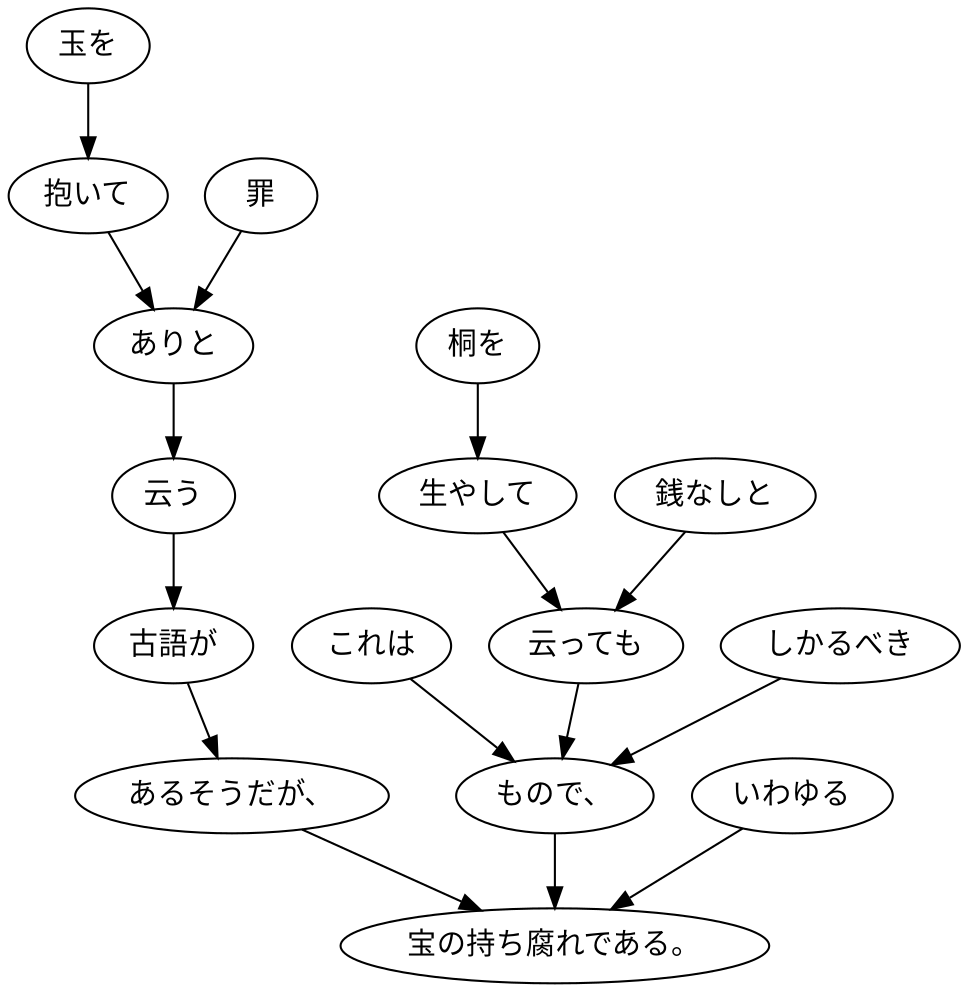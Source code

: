 digraph graph4685 {
	node0 [label="玉を"];
	node1 [label="抱いて"];
	node2 [label="罪"];
	node3 [label="ありと"];
	node4 [label="云う"];
	node5 [label="古語が"];
	node6 [label="あるそうだが、"];
	node7 [label="これは"];
	node8 [label="桐を"];
	node9 [label="生やして"];
	node10 [label="銭なしと"];
	node11 [label="云っても"];
	node12 [label="しかるべき"];
	node13 [label="もので、"];
	node14 [label="いわゆる"];
	node15 [label="宝の持ち腐れである。"];
	node0 -> node1;
	node1 -> node3;
	node2 -> node3;
	node3 -> node4;
	node4 -> node5;
	node5 -> node6;
	node6 -> node15;
	node7 -> node13;
	node8 -> node9;
	node9 -> node11;
	node10 -> node11;
	node11 -> node13;
	node12 -> node13;
	node13 -> node15;
	node14 -> node15;
}
